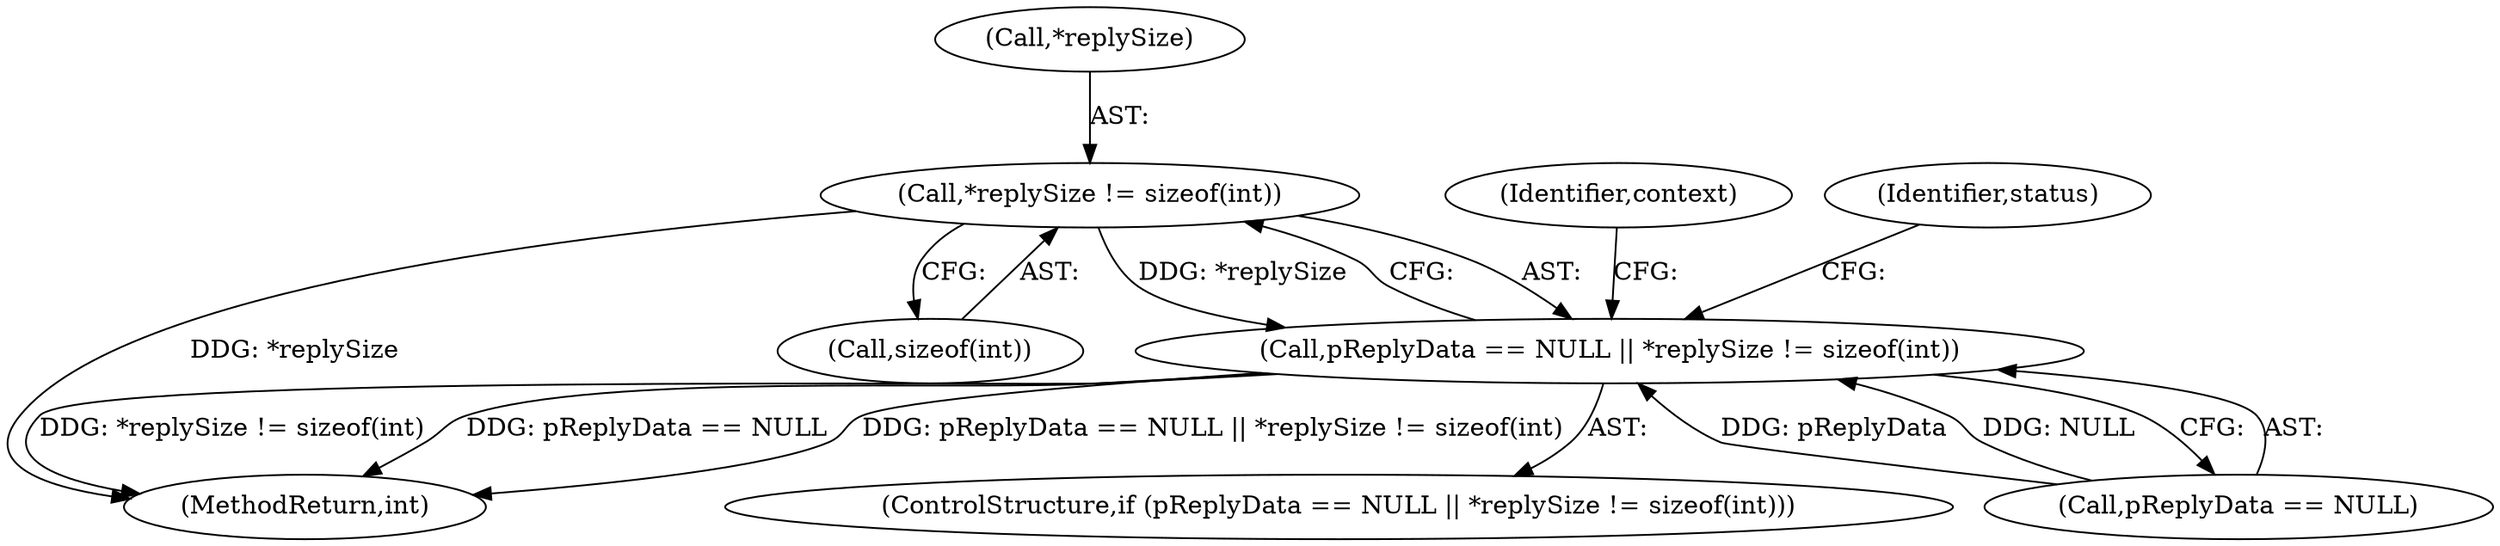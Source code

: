 digraph "0_Android_073a80800f341325932c66818ce4302b312909a4@API" {
"1000276" [label="(Call,*replySize != sizeof(int))"];
"1000272" [label="(Call,pReplyData == NULL || *replySize != sizeof(int))"];
"1000712" [label="(MethodReturn,int)"];
"1000272" [label="(Call,pReplyData == NULL || *replySize != sizeof(int))"];
"1000276" [label="(Call,*replySize != sizeof(int))"];
"1000277" [label="(Call,*replySize)"];
"1000279" [label="(Call,sizeof(int))"];
"1000271" [label="(ControlStructure,if (pReplyData == NULL || *replySize != sizeof(int)))"];
"1000283" [label="(Identifier,status)"];
"1000273" [label="(Call,pReplyData == NULL)"];
"1000290" [label="(Identifier,context)"];
"1000276" -> "1000272"  [label="AST: "];
"1000276" -> "1000279"  [label="CFG: "];
"1000277" -> "1000276"  [label="AST: "];
"1000279" -> "1000276"  [label="AST: "];
"1000272" -> "1000276"  [label="CFG: "];
"1000276" -> "1000712"  [label="DDG: *replySize"];
"1000276" -> "1000272"  [label="DDG: *replySize"];
"1000272" -> "1000271"  [label="AST: "];
"1000272" -> "1000273"  [label="CFG: "];
"1000273" -> "1000272"  [label="AST: "];
"1000283" -> "1000272"  [label="CFG: "];
"1000290" -> "1000272"  [label="CFG: "];
"1000272" -> "1000712"  [label="DDG: *replySize != sizeof(int)"];
"1000272" -> "1000712"  [label="DDG: pReplyData == NULL"];
"1000272" -> "1000712"  [label="DDG: pReplyData == NULL || *replySize != sizeof(int)"];
"1000273" -> "1000272"  [label="DDG: pReplyData"];
"1000273" -> "1000272"  [label="DDG: NULL"];
}
